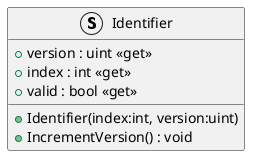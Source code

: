 @startuml
struct Identifier {
    + Identifier(index:int, version:uint)
    + IncrementVersion() : void
    + version : uint <<get>>
    + index : int <<get>>
    + valid : bool <<get>>
}
@enduml
